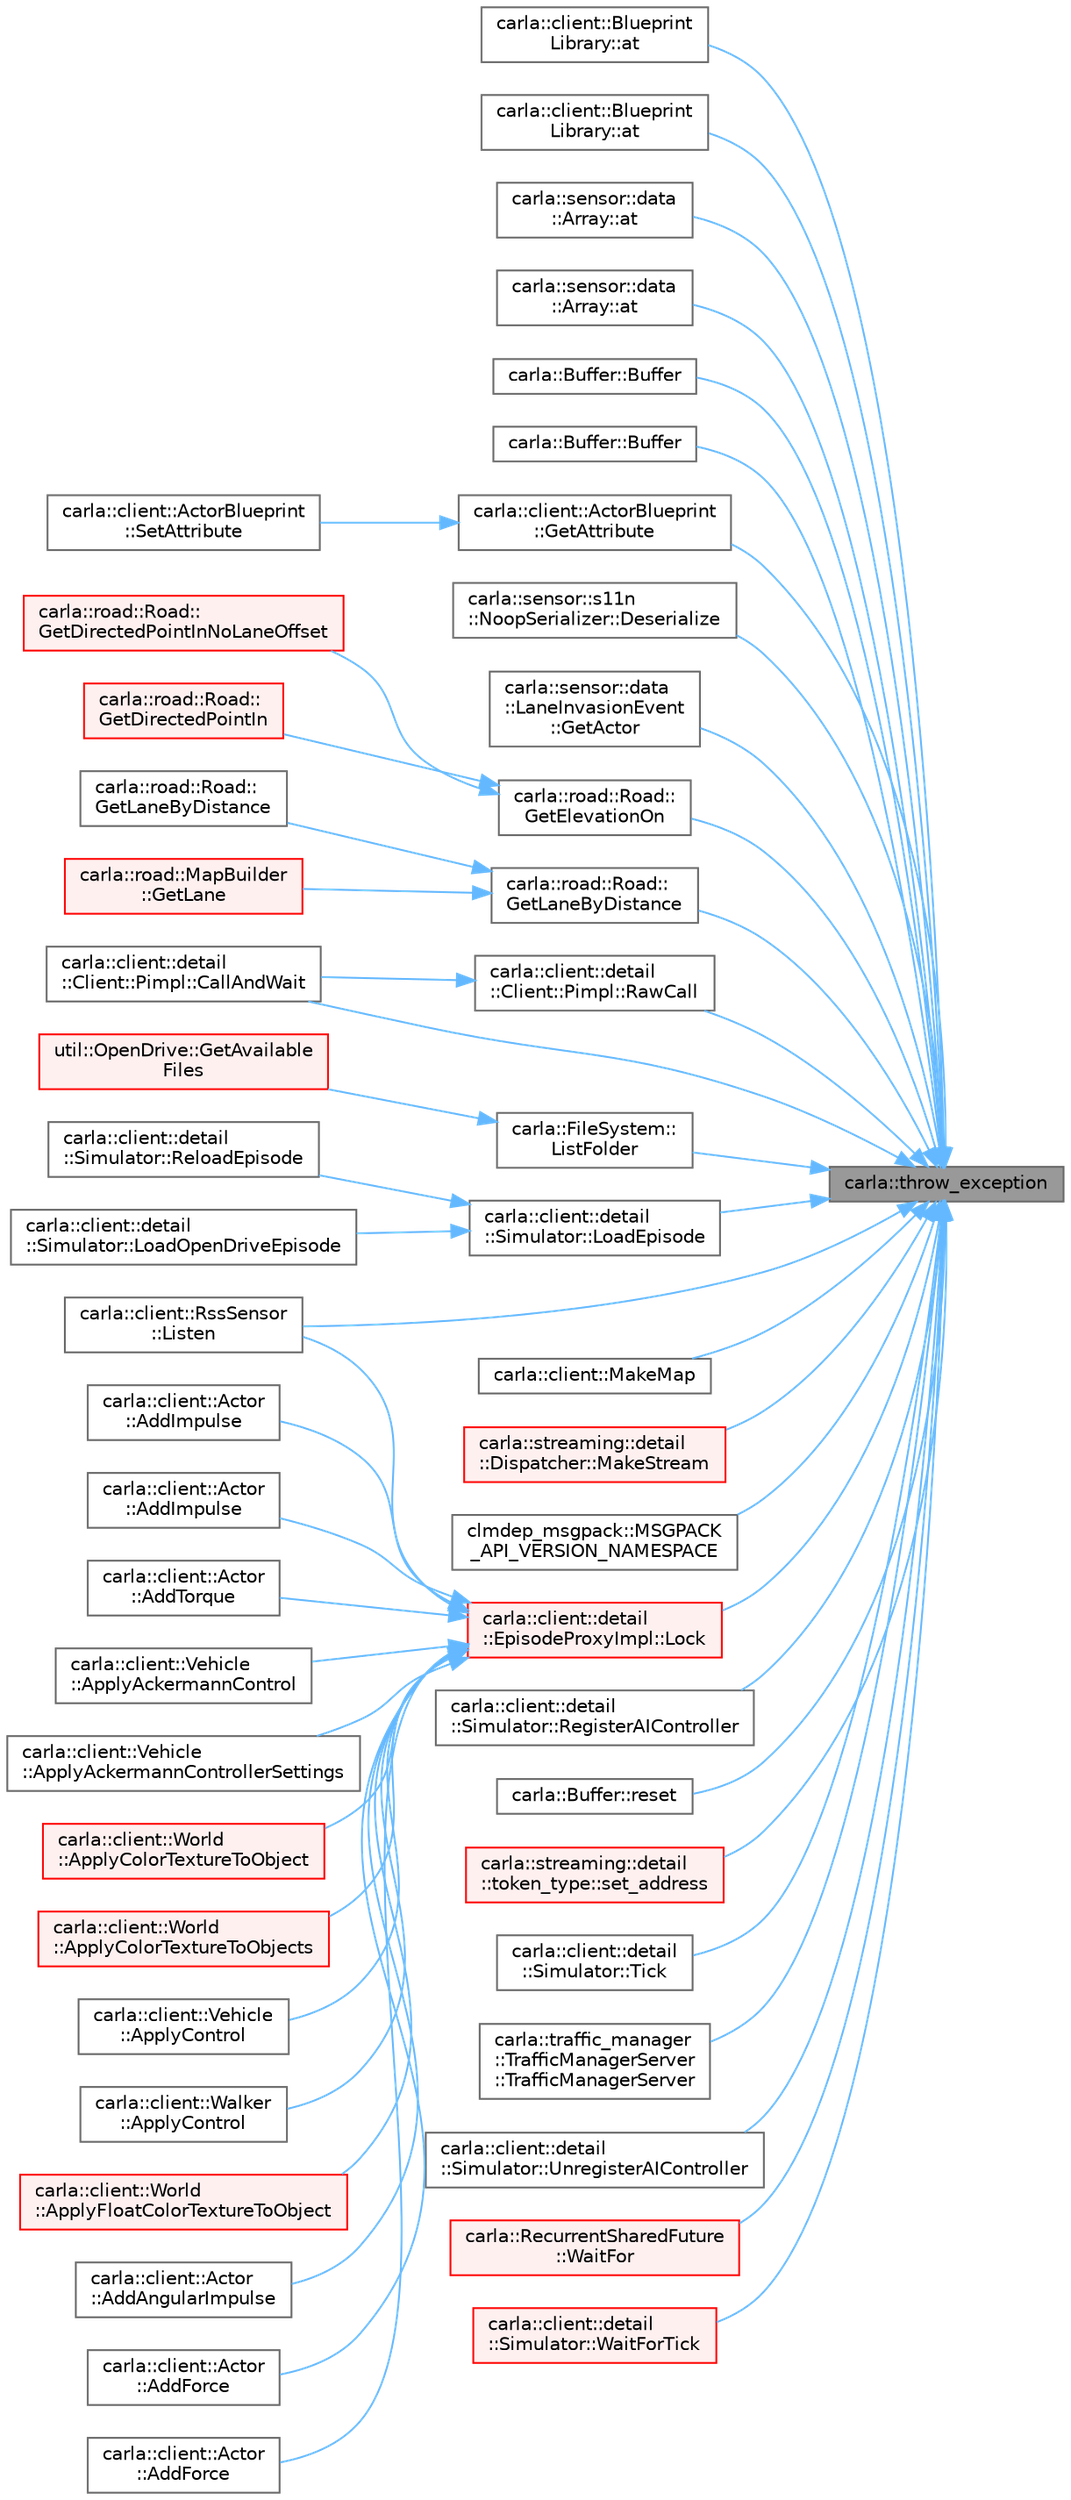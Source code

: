 digraph "carla::throw_exception"
{
 // INTERACTIVE_SVG=YES
 // LATEX_PDF_SIZE
  bgcolor="transparent";
  edge [fontname=Helvetica,fontsize=10,labelfontname=Helvetica,labelfontsize=10];
  node [fontname=Helvetica,fontsize=10,shape=box,height=0.2,width=0.4];
  rankdir="RL";
  Node1 [id="Node000001",label="carla::throw_exception",height=0.2,width=0.4,color="gray40", fillcolor="grey60", style="filled", fontcolor="black",tooltip=" "];
  Node1 -> Node2 [id="edge1_Node000001_Node000002",dir="back",color="steelblue1",style="solid",tooltip=" "];
  Node2 [id="Node000002",label="carla::client::Blueprint\lLibrary::at",height=0.2,width=0.4,color="grey40", fillcolor="white", style="filled",URL="$df/dcc/classcarla_1_1client_1_1BlueprintLibrary.html#af6f91755464d5b8d456c190d05b2a827",tooltip=" "];
  Node1 -> Node3 [id="edge2_Node000001_Node000003",dir="back",color="steelblue1",style="solid",tooltip=" "];
  Node3 [id="Node000003",label="carla::client::Blueprint\lLibrary::at",height=0.2,width=0.4,color="grey40", fillcolor="white", style="filled",URL="$df/dcc/classcarla_1_1client_1_1BlueprintLibrary.html#a43b94a47c1061debb6acb17635f651a0",tooltip=" "];
  Node1 -> Node4 [id="edge3_Node000001_Node000004",dir="back",color="steelblue1",style="solid",tooltip=" "];
  Node4 [id="Node000004",label="carla::sensor::data\l::Array::at",height=0.2,width=0.4,color="grey40", fillcolor="white", style="filled",URL="$d2/dcc/classcarla_1_1sensor_1_1data_1_1Array.html#ac5afe29e1647fd161dfafe6f3aed9508",tooltip=" "];
  Node1 -> Node5 [id="edge4_Node000001_Node000005",dir="back",color="steelblue1",style="solid",tooltip=" "];
  Node5 [id="Node000005",label="carla::sensor::data\l::Array::at",height=0.2,width=0.4,color="grey40", fillcolor="white", style="filled",URL="$d2/dcc/classcarla_1_1sensor_1_1data_1_1Array.html#a1c2868d24003355938fa4b905568c990",tooltip=" "];
  Node1 -> Node6 [id="edge5_Node000001_Node000006",dir="back",color="steelblue1",style="solid",tooltip=" "];
  Node6 [id="Node000006",label="carla::Buffer::Buffer",height=0.2,width=0.4,color="grey40", fillcolor="white", style="filled",URL="$d0/d0a/classcarla_1_1Buffer.html#ac0eaa26cc52a542e4f6780964a6da88a",tooltip="创建一个分配了 size 字节的缓冲区。"];
  Node1 -> Node7 [id="edge6_Node000001_Node000007",dir="back",color="steelblue1",style="solid",tooltip=" "];
  Node7 [id="Node000007",label="carla::Buffer::Buffer",height=0.2,width=0.4,color="grey40", fillcolor="white", style="filled",URL="$d0/d0a/classcarla_1_1Buffer.html#ae6d90c0671beb254ce5e9fe87dd9bc59",tooltip="创建一个分配了 size 字节的缓冲区。"];
  Node1 -> Node8 [id="edge7_Node000001_Node000008",dir="back",color="steelblue1",style="solid",tooltip=" "];
  Node8 [id="Node000008",label="carla::client::detail\l::Client::Pimpl::CallAndWait",height=0.2,width=0.4,color="grey40", fillcolor="white", style="filled",URL="$dc/de1/classcarla_1_1client_1_1detail_1_1Client_1_1Pimpl.html#adda5cd1104173f80cd8a7c9cd1e077d8",tooltip=" "];
  Node1 -> Node9 [id="edge8_Node000001_Node000009",dir="back",color="steelblue1",style="solid",tooltip=" "];
  Node9 [id="Node000009",label="carla::sensor::s11n\l::NoopSerializer::Deserialize",height=0.2,width=0.4,color="grey40", fillcolor="white", style="filled",URL="$d1/d8b/classcarla_1_1sensor_1_1s11n_1_1NoopSerializer.html#a6e9a2546602fe66b205613f9b2d215d9",tooltip=" "];
  Node1 -> Node10 [id="edge9_Node000001_Node000010",dir="back",color="steelblue1",style="solid",tooltip=" "];
  Node10 [id="Node000010",label="carla::sensor::data\l::LaneInvasionEvent\l::GetActor",height=0.2,width=0.4,color="grey40", fillcolor="white", style="filled",URL="$de/d3a/classcarla_1_1sensor_1_1data_1_1LaneInvasionEvent.html#a31f91056fa20913ecdb29421f165807e",tooltip="Get \"self\" actor. Actor that invaded another lane."];
  Node1 -> Node11 [id="edge10_Node000001_Node000011",dir="back",color="steelblue1",style="solid",tooltip=" "];
  Node11 [id="Node000011",label="carla::client::ActorBlueprint\l::GetAttribute",height=0.2,width=0.4,color="grey40", fillcolor="white", style="filled",URL="$d8/dd9/classcarla_1_1client_1_1ActorBlueprint.html#a3cbc630625a77d85b0bc2472c5a9d6c3",tooltip=" "];
  Node11 -> Node12 [id="edge11_Node000011_Node000012",dir="back",color="steelblue1",style="solid",tooltip=" "];
  Node12 [id="Node000012",label="carla::client::ActorBlueprint\l::SetAttribute",height=0.2,width=0.4,color="grey40", fillcolor="white", style="filled",URL="$d8/dd9/classcarla_1_1client_1_1ActorBlueprint.html#ac22afb2aed37d39cc23d07c05648c668",tooltip="Set the value of the attribute given by id."];
  Node1 -> Node13 [id="edge12_Node000001_Node000013",dir="back",color="steelblue1",style="solid",tooltip=" "];
  Node13 [id="Node000013",label="carla::road::Road::\lGetElevationOn",height=0.2,width=0.4,color="grey40", fillcolor="white", style="filled",URL="$dd/de6/classcarla_1_1road_1_1Road.html#a9e0bba29f5bc845d314126c30c46743e",tooltip=" "];
  Node13 -> Node14 [id="edge13_Node000013_Node000014",dir="back",color="steelblue1",style="solid",tooltip=" "];
  Node14 [id="Node000014",label="carla::road::Road::\lGetDirectedPointIn",height=0.2,width=0.4,color="red", fillcolor="#FFF0F0", style="filled",URL="$dd/de6/classcarla_1_1road_1_1Road.html#abe77139bd9cba13e5c068c6f78b5196c",tooltip="Returns a directed point on the center of the road (lane 0), with the corresponding laneOffset and el..."];
  Node13 -> Node71 [id="edge14_Node000013_Node000071",dir="back",color="steelblue1",style="solid",tooltip=" "];
  Node71 [id="Node000071",label="carla::road::Road::\lGetDirectedPointInNoLaneOffset",height=0.2,width=0.4,color="red", fillcolor="#FFF0F0", style="filled",URL="$dd/de6/classcarla_1_1road_1_1Road.html#add5e8cae755c9981a715426d29f14887",tooltip="Returns a directed point on the center of the road (lane 0), with the corresponding laneOffset and el..."];
  Node1 -> Node74 [id="edge15_Node000001_Node000074",dir="back",color="steelblue1",style="solid",tooltip=" "];
  Node74 [id="Node000074",label="carla::road::Road::\lGetLaneByDistance",height=0.2,width=0.4,color="grey40", fillcolor="white", style="filled",URL="$dd/de6/classcarla_1_1road_1_1Road.html#aa50c6bda434b04c6adb0fca5a26df4a9",tooltip=" "];
  Node74 -> Node75 [id="edge16_Node000074_Node000075",dir="back",color="steelblue1",style="solid",tooltip=" "];
  Node75 [id="Node000075",label="carla::road::MapBuilder\l::GetLane",height=0.2,width=0.4,color="red", fillcolor="#FFF0F0", style="filled",URL="$de/d16/classcarla_1_1road_1_1MapBuilder.html#a60adfc4b42c04342acfea8b0acd67516",tooltip=" "];
  Node74 -> Node78 [id="edge17_Node000074_Node000078",dir="back",color="steelblue1",style="solid",tooltip=" "];
  Node78 [id="Node000078",label="carla::road::Road::\lGetLaneByDistance",height=0.2,width=0.4,color="grey40", fillcolor="white", style="filled",URL="$dd/de6/classcarla_1_1road_1_1Road.html#af4ef06f3e361ea46f70925fc95fef580",tooltip=" "];
  Node1 -> Node79 [id="edge18_Node000001_Node000079",dir="back",color="steelblue1",style="solid",tooltip=" "];
  Node79 [id="Node000079",label="carla::client::RssSensor\l::Listen",height=0.2,width=0.4,color="grey40", fillcolor="white", style="filled",URL="$d7/db6/classcarla_1_1client_1_1RssSensor.html#af2dcc2b1ee4a52dbc8e1e7727e3653c4",tooltip="Register a callback to be executed each time a new measurement is received."];
  Node1 -> Node80 [id="edge19_Node000001_Node000080",dir="back",color="steelblue1",style="solid",tooltip=" "];
  Node80 [id="Node000080",label="carla::FileSystem::\lListFolder",height=0.2,width=0.4,color="grey40", fillcolor="white", style="filled",URL="$d2/d21/classcarla_1_1FileSystem.html#a0c350a74f452877560a7ac63c37a7b94",tooltip="List (not recursively) regular files at folder_path matching wildcard_pattern."];
  Node80 -> Node81 [id="edge20_Node000080_Node000081",dir="back",color="steelblue1",style="solid",tooltip=" "];
  Node81 [id="Node000081",label="util::OpenDrive::GetAvailable\lFiles",height=0.2,width=0.4,color="red", fillcolor="#FFF0F0", style="filled",URL="$d3/d3b/classutil_1_1OpenDrive.html#a00a9ef927695cc1efc94abc1dfe5ca0b",tooltip=" "];
  Node1 -> Node84 [id="edge21_Node000001_Node000084",dir="back",color="steelblue1",style="solid",tooltip=" "];
  Node84 [id="Node000084",label="carla::client::detail\l::Simulator::LoadEpisode",height=0.2,width=0.4,color="grey40", fillcolor="white", style="filled",URL="$df/df3/classcarla_1_1client_1_1detail_1_1Simulator.html#ab5481628a75cf422d65b88d557fa57ff",tooltip=" "];
  Node84 -> Node85 [id="edge22_Node000084_Node000085",dir="back",color="steelblue1",style="solid",tooltip=" "];
  Node85 [id="Node000085",label="carla::client::detail\l::Simulator::LoadOpenDriveEpisode",height=0.2,width=0.4,color="grey40", fillcolor="white", style="filled",URL="$df/df3/classcarla_1_1client_1_1detail_1_1Simulator.html#a9c02ba42b0f621acadcedde6cece26f7",tooltip=" "];
  Node84 -> Node86 [id="edge23_Node000084_Node000086",dir="back",color="steelblue1",style="solid",tooltip=" "];
  Node86 [id="Node000086",label="carla::client::detail\l::Simulator::ReloadEpisode",height=0.2,width=0.4,color="grey40", fillcolor="white", style="filled",URL="$df/df3/classcarla_1_1client_1_1detail_1_1Simulator.html#a3456d71f81301522bdfb013838bc4589",tooltip=" "];
  Node1 -> Node87 [id="edge24_Node000001_Node000087",dir="back",color="steelblue1",style="solid",tooltip=" "];
  Node87 [id="Node000087",label="carla::client::detail\l::EpisodeProxyImpl::Lock",height=0.2,width=0.4,color="red", fillcolor="#FFF0F0", style="filled",URL="$d1/dd3/classcarla_1_1client_1_1detail_1_1EpisodeProxyImpl.html#aaca857645fbeb6546b4a03a663bb65af",tooltip="Same as TryLock but never return nullptr."];
  Node87 -> Node88 [id="edge25_Node000087_Node000088",dir="back",color="steelblue1",style="solid",tooltip=" "];
  Node88 [id="Node000088",label="carla::client::Actor\l::AddAngularImpulse",height=0.2,width=0.4,color="grey40", fillcolor="white", style="filled",URL="$d6/da5/classcarla_1_1client_1_1Actor.html#a2cb940746bae4bc06029b14a23d0dfad",tooltip="Add angular impulse to the actor."];
  Node87 -> Node89 [id="edge26_Node000087_Node000089",dir="back",color="steelblue1",style="solid",tooltip=" "];
  Node89 [id="Node000089",label="carla::client::Actor\l::AddForce",height=0.2,width=0.4,color="grey40", fillcolor="white", style="filled",URL="$d6/da5/classcarla_1_1client_1_1Actor.html#a67e5076f60baacaa373af1b16c94efa5",tooltip="Add force to the actor at its center of mass."];
  Node87 -> Node90 [id="edge27_Node000087_Node000090",dir="back",color="steelblue1",style="solid",tooltip=" "];
  Node90 [id="Node000090",label="carla::client::Actor\l::AddForce",height=0.2,width=0.4,color="grey40", fillcolor="white", style="filled",URL="$d6/da5/classcarla_1_1client_1_1Actor.html#a3e3285e4b46ada9bc8b9e8537969d1a7",tooltip="Add force to the actor at certain location."];
  Node87 -> Node91 [id="edge28_Node000087_Node000091",dir="back",color="steelblue1",style="solid",tooltip=" "];
  Node91 [id="Node000091",label="carla::client::Actor\l::AddImpulse",height=0.2,width=0.4,color="grey40", fillcolor="white", style="filled",URL="$d6/da5/classcarla_1_1client_1_1Actor.html#a40d160cdefa81482f9465159c77c9af3",tooltip="Add impulse to the actor at certain location."];
  Node87 -> Node92 [id="edge29_Node000087_Node000092",dir="back",color="steelblue1",style="solid",tooltip=" "];
  Node92 [id="Node000092",label="carla::client::Actor\l::AddImpulse",height=0.2,width=0.4,color="grey40", fillcolor="white", style="filled",URL="$d6/da5/classcarla_1_1client_1_1Actor.html#a2564a18afed5a0a47c428e47429e7e10",tooltip="Add impulse to the actor at its center of mass."];
  Node87 -> Node93 [id="edge30_Node000087_Node000093",dir="back",color="steelblue1",style="solid",tooltip=" "];
  Node93 [id="Node000093",label="carla::client::Actor\l::AddTorque",height=0.2,width=0.4,color="grey40", fillcolor="white", style="filled",URL="$d6/da5/classcarla_1_1client_1_1Actor.html#a37ea8a1cef0c3a212a78b69c440cb349",tooltip="Add a torque to the actor."];
  Node87 -> Node94 [id="edge31_Node000087_Node000094",dir="back",color="steelblue1",style="solid",tooltip=" "];
  Node94 [id="Node000094",label="carla::client::Vehicle\l::ApplyAckermannControl",height=0.2,width=0.4,color="grey40", fillcolor="white", style="filled",URL="$d9/dc6/classcarla_1_1client_1_1Vehicle.html#a615b6d00529f1375c2a103e362c20304",tooltip="Apply control to this vehicle."];
  Node87 -> Node95 [id="edge32_Node000087_Node000095",dir="back",color="steelblue1",style="solid",tooltip=" "];
  Node95 [id="Node000095",label="carla::client::Vehicle\l::ApplyAckermannControllerSettings",height=0.2,width=0.4,color="grey40", fillcolor="white", style="filled",URL="$d9/dc6/classcarla_1_1client_1_1Vehicle.html#ab3790dbde952495c568dda20e99ec9f0",tooltip="Apply Ackermann control settings to this vehicle"];
  Node87 -> Node96 [id="edge33_Node000087_Node000096",dir="back",color="steelblue1",style="solid",tooltip=" "];
  Node96 [id="Node000096",label="carla::client::World\l::ApplyColorTextureToObject",height=0.2,width=0.4,color="red", fillcolor="#FFF0F0", style="filled",URL="$db/d1f/classcarla_1_1client_1_1World.html#a0592a7dd0973375a6390a91b3071a395",tooltip=" "];
  Node87 -> Node98 [id="edge34_Node000087_Node000098",dir="back",color="steelblue1",style="solid",tooltip=" "];
  Node98 [id="Node000098",label="carla::client::World\l::ApplyColorTextureToObjects",height=0.2,width=0.4,color="red", fillcolor="#FFF0F0", style="filled",URL="$db/d1f/classcarla_1_1client_1_1World.html#a9a0545ffdff682b9c3f75c4cc5046039",tooltip=" "];
  Node87 -> Node100 [id="edge35_Node000087_Node000100",dir="back",color="steelblue1",style="solid",tooltip=" "];
  Node100 [id="Node000100",label="carla::client::Vehicle\l::ApplyControl",height=0.2,width=0.4,color="grey40", fillcolor="white", style="filled",URL="$d9/dc6/classcarla_1_1client_1_1Vehicle.html#a10c6bc68b736b8e9b9f7b3c2222e19e2",tooltip="Apply control to this vehicle."];
  Node87 -> Node101 [id="edge36_Node000087_Node000101",dir="back",color="steelblue1",style="solid",tooltip=" "];
  Node101 [id="Node000101",label="carla::client::Walker\l::ApplyControl",height=0.2,width=0.4,color="grey40", fillcolor="white", style="filled",URL="$de/d2b/classcarla_1_1client_1_1Walker.html#a874006bc388482a72bade9588d644714",tooltip="Apply control to this Walker."];
  Node87 -> Node102 [id="edge37_Node000087_Node000102",dir="back",color="steelblue1",style="solid",tooltip=" "];
  Node102 [id="Node000102",label="carla::client::World\l::ApplyFloatColorTextureToObject",height=0.2,width=0.4,color="red", fillcolor="#FFF0F0", style="filled",URL="$db/d1f/classcarla_1_1client_1_1World.html#ad684837d7848c333e11cf99f07e85ae8",tooltip=" "];
  Node87 -> Node79 [id="edge38_Node000087_Node000079",dir="back",color="steelblue1",style="solid",tooltip=" "];
  Node1 -> Node32 [id="edge39_Node000001_Node000032",dir="back",color="steelblue1",style="solid",tooltip=" "];
  Node32 [id="Node000032",label="carla::client::MakeMap",height=0.2,width=0.4,color="grey40", fillcolor="white", style="filled",URL="$d2/daf/namespacecarla_1_1client.html#a228b83c6429f8e3406a93a1b41eb1565",tooltip=" "];
  Node1 -> Node278 [id="edge40_Node000001_Node000278",dir="back",color="steelblue1",style="solid",tooltip=" "];
  Node278 [id="Node000278",label="carla::streaming::detail\l::Dispatcher::MakeStream",height=0.2,width=0.4,color="red", fillcolor="#FFF0F0", style="filled",URL="$d1/d16/classcarla_1_1streaming_1_1detail_1_1Dispatcher.html#a5f3261c348de9d2f7275b07a8a4c34b1",tooltip=" "];
  Node1 -> Node287 [id="edge41_Node000001_Node000287",dir="back",color="steelblue1",style="solid",tooltip=" "];
  Node287 [id="Node000287",label="clmdep_msgpack::MSGPACK\l_API_VERSION_NAMESPACE",height=0.2,width=0.4,color="grey40", fillcolor="white", style="filled",URL="$df/d00/namespaceclmdep__msgpack.html#ad99ad3bb5c4d0080d2ac17ba658c80be",tooltip=" "];
  Node1 -> Node288 [id="edge42_Node000001_Node000288",dir="back",color="steelblue1",style="solid",tooltip=" "];
  Node288 [id="Node000288",label="carla::client::detail\l::Client::Pimpl::RawCall",height=0.2,width=0.4,color="grey40", fillcolor="white", style="filled",URL="$dc/de1/classcarla_1_1client_1_1detail_1_1Client_1_1Pimpl.html#a467f0f8620522ef64473a686ad43baa4",tooltip=" "];
  Node288 -> Node8 [id="edge43_Node000288_Node000008",dir="back",color="steelblue1",style="solid",tooltip=" "];
  Node1 -> Node289 [id="edge44_Node000001_Node000289",dir="back",color="steelblue1",style="solid",tooltip=" "];
  Node289 [id="Node000289",label="carla::client::detail\l::Simulator::RegisterAIController",height=0.2,width=0.4,color="grey40", fillcolor="white", style="filled",URL="$df/df3/classcarla_1_1client_1_1detail_1_1Simulator.html#a414d306143aa4176218dad033c46553c",tooltip=" "];
  Node1 -> Node290 [id="edge45_Node000001_Node000290",dir="back",color="steelblue1",style="solid",tooltip=" "];
  Node290 [id="Node000290",label="carla::Buffer::reset",height=0.2,width=0.4,color="grey40", fillcolor="white", style="filled",URL="$d0/d0a/classcarla_1_1Buffer.html#ae38f48d87916e6da83253cff63542d48",tooltip="重置缓冲区的大小。如果容量不足，当前内存将被丢弃，并分配一个新的大小为 size 的内存块。"];
  Node1 -> Node291 [id="edge46_Node000001_Node000291",dir="back",color="steelblue1",style="solid",tooltip=" "];
  Node291 [id="Node000291",label="carla::streaming::detail\l::token_type::set_address",height=0.2,width=0.4,color="red", fillcolor="#FFF0F0", style="filled",URL="$df/de1/classcarla_1_1streaming_1_1detail_1_1token__type.html#a79b20aa8051e9f2baa1ef9432fa7ed9e",tooltip=" "];
  Node1 -> Node295 [id="edge47_Node000001_Node000295",dir="back",color="steelblue1",style="solid",tooltip=" "];
  Node295 [id="Node000295",label="carla::client::detail\l::Simulator::Tick",height=0.2,width=0.4,color="grey40", fillcolor="white", style="filled",URL="$df/df3/classcarla_1_1client_1_1detail_1_1Simulator.html#abf453835f6d0a2adec59c68aca2457eb",tooltip=" "];
  Node1 -> Node296 [id="edge48_Node000001_Node000296",dir="back",color="steelblue1",style="solid",tooltip=" "];
  Node296 [id="Node000296",label="carla::traffic_manager\l::TrafficManagerServer\l::TrafficManagerServer",height=0.2,width=0.4,color="grey40", fillcolor="white", style="filled",URL="$db/d80/classcarla_1_1traffic__manager_1_1TrafficManagerServer.html#ab33d2169176015f73a380153c05dad9b",tooltip="Here RPCPort is the traffic manager local instance RPC server port where it can listen to remote traf..."];
  Node1 -> Node297 [id="edge49_Node000001_Node000297",dir="back",color="steelblue1",style="solid",tooltip=" "];
  Node297 [id="Node000297",label="carla::client::detail\l::Simulator::UnregisterAIController",height=0.2,width=0.4,color="grey40", fillcolor="white", style="filled",URL="$df/df3/classcarla_1_1client_1_1detail_1_1Simulator.html#a828a2d0b33e3746d6def8095794b8e85",tooltip=" "];
  Node1 -> Node298 [id="edge50_Node000001_Node000298",dir="back",color="steelblue1",style="solid",tooltip=" "];
  Node298 [id="Node000298",label="carla::RecurrentSharedFuture\l::WaitFor",height=0.2,width=0.4,color="red", fillcolor="#FFF0F0", style="filled",URL="$d0/df9/classcarla_1_1RecurrentSharedFuture.html#a6fd4f82e6139340524a9d5a16f3aec3c",tooltip="Wait until the next value is set."];
  Node1 -> Node302 [id="edge51_Node000001_Node000302",dir="back",color="steelblue1",style="solid",tooltip=" "];
  Node302 [id="Node000302",label="carla::client::detail\l::Simulator::WaitForTick",height=0.2,width=0.4,color="red", fillcolor="#FFF0F0", style="filled",URL="$df/df3/classcarla_1_1client_1_1detail_1_1Simulator.html#a002b29bb5445982c00d7566e5cfa0439",tooltip=" "];
}
